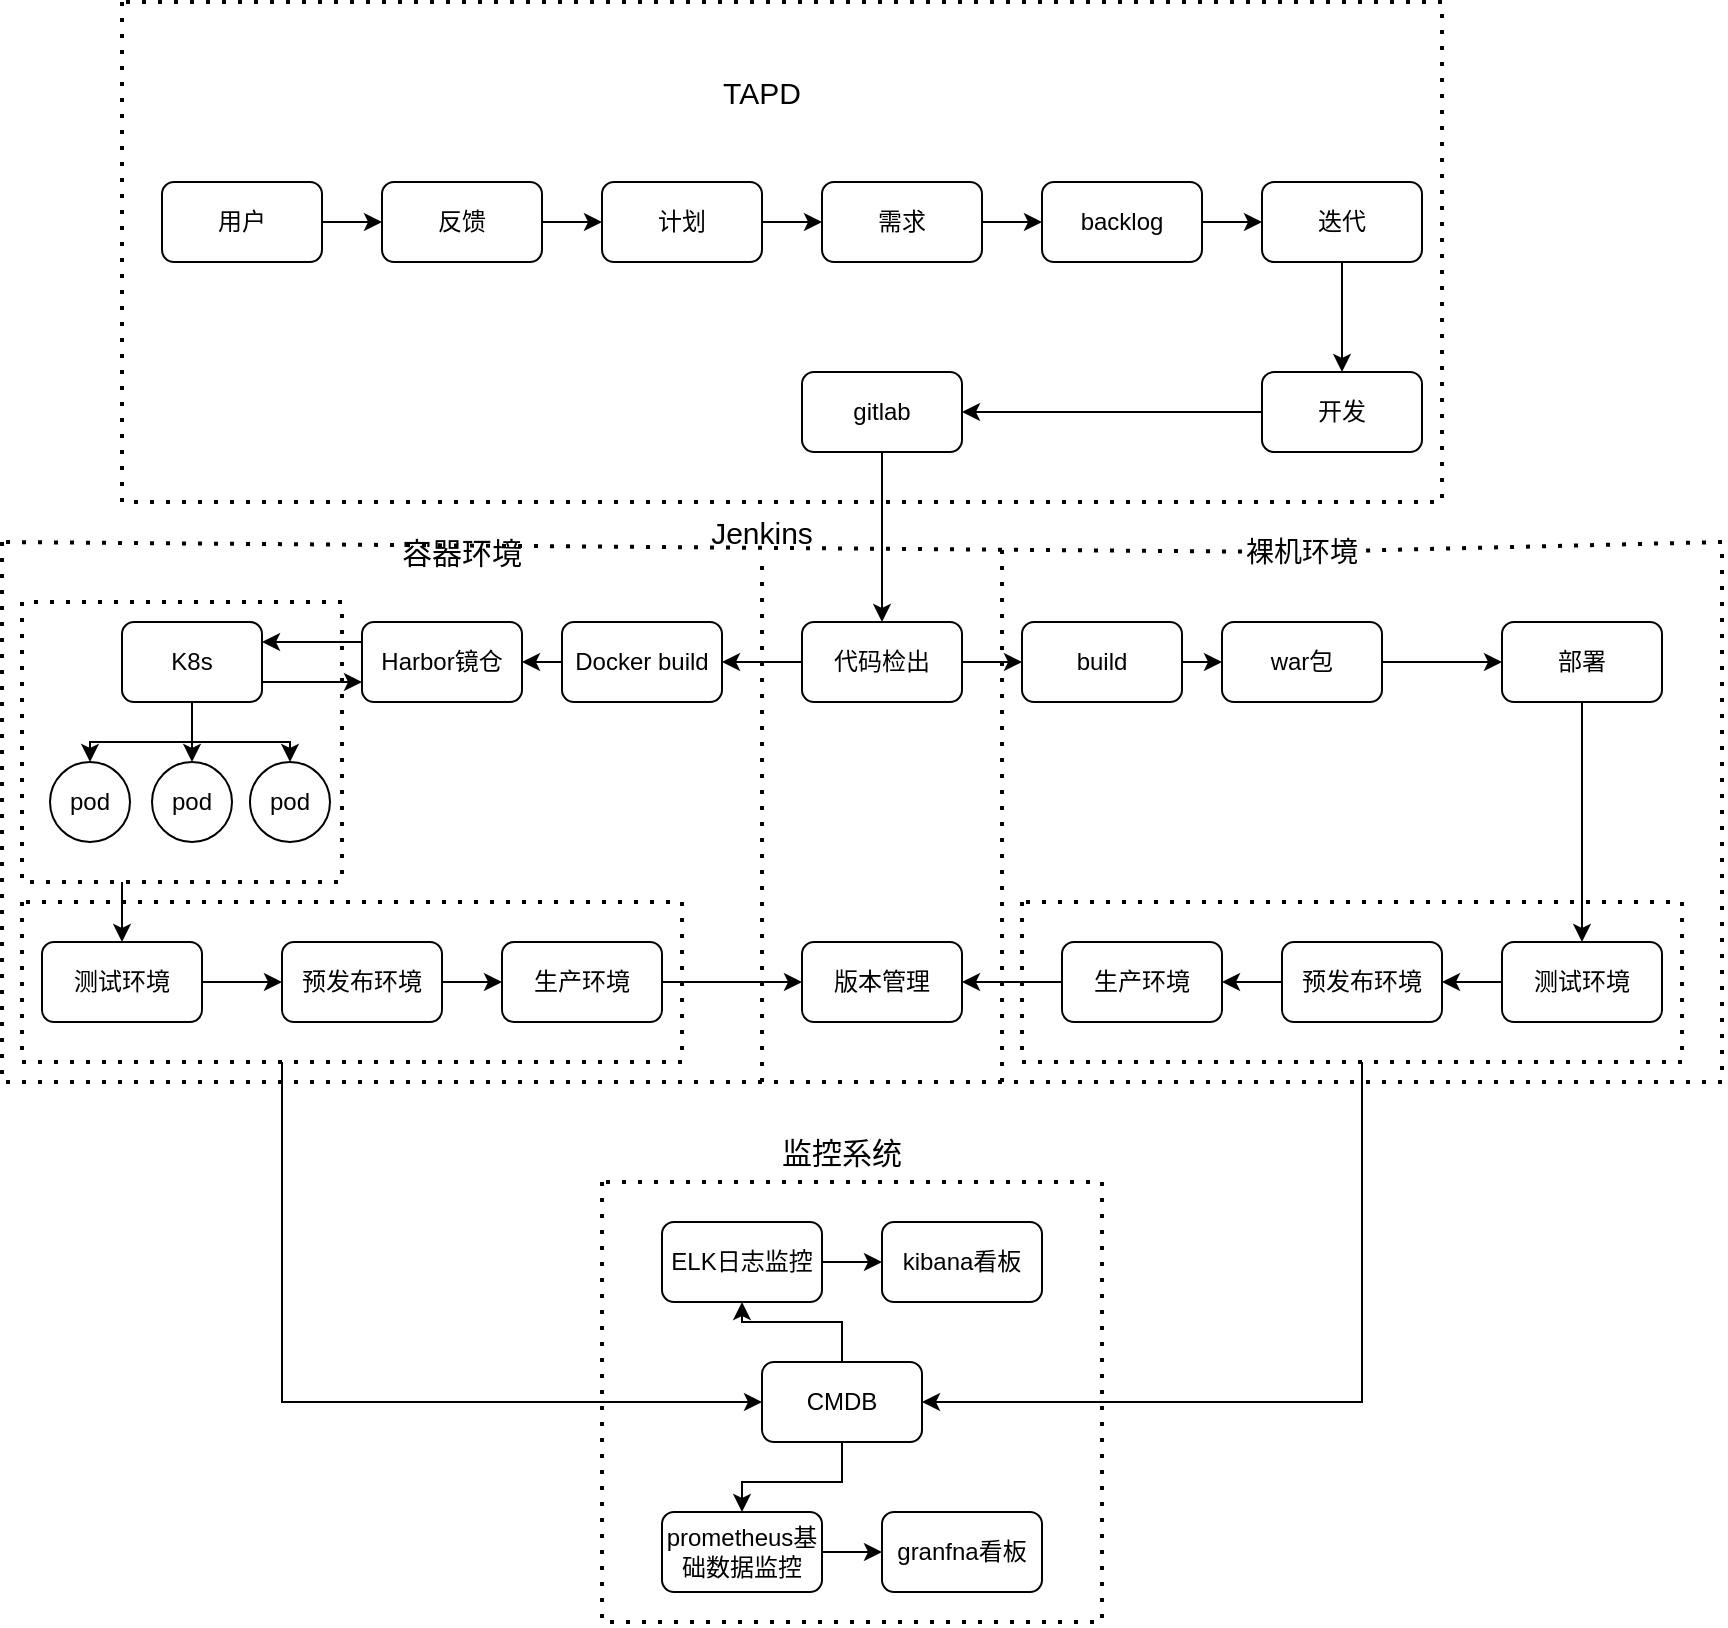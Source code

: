 <mxfile version="15.6.8" type="github">
  <diagram id="ewAgk28_D8-xKCc3fxLr" name="Page-1">
    <mxGraphModel dx="1217" dy="870" grid="1" gridSize="10" guides="1" tooltips="1" connect="1" arrows="1" fold="1" page="1" pageScale="1" pageWidth="827" pageHeight="1169" math="0" shadow="0">
      <root>
        <mxCell id="0" />
        <mxCell id="1" parent="0" />
        <mxCell id="5S8CrPWEdhfOQKya8A3b-28" style="edgeStyle=orthogonalEdgeStyle;rounded=0;orthogonalLoop=1;jettySize=auto;html=1;exitX=1;exitY=0.5;exitDx=0;exitDy=0;" parent="1" source="5S8CrPWEdhfOQKya8A3b-17" target="5S8CrPWEdhfOQKya8A3b-18" edge="1">
          <mxGeometry relative="1" as="geometry" />
        </mxCell>
        <mxCell id="5S8CrPWEdhfOQKya8A3b-17" value="用户" style="rounded=1;whiteSpace=wrap;html=1;" parent="1" vertex="1">
          <mxGeometry x="440" y="220" width="80" height="40" as="geometry" />
        </mxCell>
        <mxCell id="5S8CrPWEdhfOQKya8A3b-29" style="edgeStyle=orthogonalEdgeStyle;rounded=0;orthogonalLoop=1;jettySize=auto;html=1;exitX=1;exitY=0.5;exitDx=0;exitDy=0;entryX=0;entryY=0.5;entryDx=0;entryDy=0;" parent="1" source="5S8CrPWEdhfOQKya8A3b-18" target="5S8CrPWEdhfOQKya8A3b-19" edge="1">
          <mxGeometry relative="1" as="geometry" />
        </mxCell>
        <mxCell id="5S8CrPWEdhfOQKya8A3b-18" value="反馈" style="rounded=1;whiteSpace=wrap;html=1;" parent="1" vertex="1">
          <mxGeometry x="550" y="220" width="80" height="40" as="geometry" />
        </mxCell>
        <mxCell id="5S8CrPWEdhfOQKya8A3b-30" style="edgeStyle=orthogonalEdgeStyle;rounded=0;orthogonalLoop=1;jettySize=auto;html=1;exitX=1;exitY=0.5;exitDx=0;exitDy=0;entryX=0;entryY=0.5;entryDx=0;entryDy=0;" parent="1" source="5S8CrPWEdhfOQKya8A3b-19" target="5S8CrPWEdhfOQKya8A3b-20" edge="1">
          <mxGeometry relative="1" as="geometry" />
        </mxCell>
        <mxCell id="5S8CrPWEdhfOQKya8A3b-19" value="计划" style="rounded=1;whiteSpace=wrap;html=1;" parent="1" vertex="1">
          <mxGeometry x="660" y="220" width="80" height="40" as="geometry" />
        </mxCell>
        <mxCell id="5S8CrPWEdhfOQKya8A3b-31" style="edgeStyle=orthogonalEdgeStyle;rounded=0;orthogonalLoop=1;jettySize=auto;html=1;exitX=1;exitY=0.5;exitDx=0;exitDy=0;entryX=0;entryY=0.5;entryDx=0;entryDy=0;" parent="1" source="5S8CrPWEdhfOQKya8A3b-20" target="5S8CrPWEdhfOQKya8A3b-21" edge="1">
          <mxGeometry relative="1" as="geometry" />
        </mxCell>
        <mxCell id="5S8CrPWEdhfOQKya8A3b-20" value="需求" style="rounded=1;whiteSpace=wrap;html=1;" parent="1" vertex="1">
          <mxGeometry x="770" y="220" width="80" height="40" as="geometry" />
        </mxCell>
        <mxCell id="5S8CrPWEdhfOQKya8A3b-32" style="edgeStyle=orthogonalEdgeStyle;rounded=0;orthogonalLoop=1;jettySize=auto;html=1;exitX=1;exitY=0.5;exitDx=0;exitDy=0;entryX=0;entryY=0.5;entryDx=0;entryDy=0;" parent="1" source="5S8CrPWEdhfOQKya8A3b-21" target="5S8CrPWEdhfOQKya8A3b-22" edge="1">
          <mxGeometry relative="1" as="geometry" />
        </mxCell>
        <mxCell id="5S8CrPWEdhfOQKya8A3b-21" value="backlog" style="rounded=1;whiteSpace=wrap;html=1;" parent="1" vertex="1">
          <mxGeometry x="880" y="220" width="80" height="40" as="geometry" />
        </mxCell>
        <mxCell id="5S8CrPWEdhfOQKya8A3b-27" style="edgeStyle=orthogonalEdgeStyle;rounded=0;orthogonalLoop=1;jettySize=auto;html=1;exitX=0.5;exitY=1;exitDx=0;exitDy=0;entryX=0.5;entryY=0;entryDx=0;entryDy=0;" parent="1" source="5S8CrPWEdhfOQKya8A3b-22" target="5S8CrPWEdhfOQKya8A3b-23" edge="1">
          <mxGeometry relative="1" as="geometry" />
        </mxCell>
        <mxCell id="5S8CrPWEdhfOQKya8A3b-22" value="迭代" style="rounded=1;whiteSpace=wrap;html=1;" parent="1" vertex="1">
          <mxGeometry x="990" y="220" width="80" height="40" as="geometry" />
        </mxCell>
        <mxCell id="5S8CrPWEdhfOQKya8A3b-26" style="edgeStyle=orthogonalEdgeStyle;rounded=0;orthogonalLoop=1;jettySize=auto;html=1;exitX=0;exitY=0.5;exitDx=0;exitDy=0;entryX=1;entryY=0.5;entryDx=0;entryDy=0;" parent="1" source="5S8CrPWEdhfOQKya8A3b-23" target="5S8CrPWEdhfOQKya8A3b-24" edge="1">
          <mxGeometry relative="1" as="geometry" />
        </mxCell>
        <mxCell id="5S8CrPWEdhfOQKya8A3b-23" value="开发" style="rounded=1;whiteSpace=wrap;html=1;" parent="1" vertex="1">
          <mxGeometry x="990" y="315" width="80" height="40" as="geometry" />
        </mxCell>
        <mxCell id="5S8CrPWEdhfOQKya8A3b-40" style="edgeStyle=orthogonalEdgeStyle;rounded=0;orthogonalLoop=1;jettySize=auto;html=1;exitX=0.5;exitY=1;exitDx=0;exitDy=0;entryX=0.5;entryY=0;entryDx=0;entryDy=0;" parent="1" source="5S8CrPWEdhfOQKya8A3b-24" target="5S8CrPWEdhfOQKya8A3b-35" edge="1">
          <mxGeometry relative="1" as="geometry" />
        </mxCell>
        <mxCell id="5S8CrPWEdhfOQKya8A3b-24" value="gitlab" style="rounded=1;whiteSpace=wrap;html=1;" parent="1" vertex="1">
          <mxGeometry x="760" y="315" width="80" height="40" as="geometry" />
        </mxCell>
        <mxCell id="5S8CrPWEdhfOQKya8A3b-33" value="" style="endArrow=none;dashed=1;html=1;dashPattern=1 3;strokeWidth=2;rounded=0;" parent="1" edge="1">
          <mxGeometry width="50" height="50" relative="1" as="geometry">
            <mxPoint x="420" y="130" as="sourcePoint" />
            <mxPoint x="420" y="130" as="targetPoint" />
            <Array as="points">
              <mxPoint x="420" y="380" />
              <mxPoint x="1080" y="380" />
              <mxPoint x="1080" y="130" />
            </Array>
          </mxGeometry>
        </mxCell>
        <mxCell id="5S8CrPWEdhfOQKya8A3b-34" value="&lt;font style=&quot;font-size: 15px&quot;&gt;TAPD&lt;/font&gt;" style="text;html=1;strokeColor=none;fillColor=none;align=center;verticalAlign=middle;whiteSpace=wrap;rounded=0;" parent="1" vertex="1">
          <mxGeometry x="710" y="160" width="60" height="30" as="geometry" />
        </mxCell>
        <mxCell id="_a8eyUMC2ZlrNDKBccpk-2" style="edgeStyle=orthogonalEdgeStyle;rounded=0;orthogonalLoop=1;jettySize=auto;html=1;exitX=0;exitY=0.5;exitDx=0;exitDy=0;entryX=1;entryY=0.5;entryDx=0;entryDy=0;" parent="1" source="5S8CrPWEdhfOQKya8A3b-35" target="_a8eyUMC2ZlrNDKBccpk-1" edge="1">
          <mxGeometry relative="1" as="geometry" />
        </mxCell>
        <mxCell id="_a8eyUMC2ZlrNDKBccpk-22" style="edgeStyle=orthogonalEdgeStyle;rounded=0;orthogonalLoop=1;jettySize=auto;html=1;exitX=1;exitY=0.5;exitDx=0;exitDy=0;entryX=0;entryY=0.5;entryDx=0;entryDy=0;" parent="1" source="5S8CrPWEdhfOQKya8A3b-35" target="_a8eyUMC2ZlrNDKBccpk-15" edge="1">
          <mxGeometry relative="1" as="geometry" />
        </mxCell>
        <mxCell id="5S8CrPWEdhfOQKya8A3b-35" value="代码检出" style="rounded=1;whiteSpace=wrap;html=1;" parent="1" vertex="1">
          <mxGeometry x="760" y="440" width="80" height="40" as="geometry" />
        </mxCell>
        <mxCell id="_a8eyUMC2ZlrNDKBccpk-55" style="edgeStyle=orthogonalEdgeStyle;rounded=0;orthogonalLoop=1;jettySize=auto;html=1;exitX=0;exitY=0.5;exitDx=0;exitDy=0;entryX=1;entryY=0.5;entryDx=0;entryDy=0;fontSize=15;" parent="1" source="5S8CrPWEdhfOQKya8A3b-36" target="_a8eyUMC2ZlrNDKBccpk-51" edge="1">
          <mxGeometry relative="1" as="geometry" />
        </mxCell>
        <mxCell id="5S8CrPWEdhfOQKya8A3b-36" value="生产环境" style="rounded=1;whiteSpace=wrap;html=1;" parent="1" vertex="1">
          <mxGeometry x="890" y="600" width="80" height="40" as="geometry" />
        </mxCell>
        <mxCell id="_a8eyUMC2ZlrNDKBccpk-58" style="edgeStyle=orthogonalEdgeStyle;rounded=0;orthogonalLoop=1;jettySize=auto;html=1;exitX=0;exitY=0.5;exitDx=0;exitDy=0;entryX=1;entryY=0.5;entryDx=0;entryDy=0;fontSize=15;" parent="1" source="5S8CrPWEdhfOQKya8A3b-37" target="5S8CrPWEdhfOQKya8A3b-36" edge="1">
          <mxGeometry relative="1" as="geometry" />
        </mxCell>
        <mxCell id="5S8CrPWEdhfOQKya8A3b-37" value="预发布环境" style="rounded=1;whiteSpace=wrap;html=1;" parent="1" vertex="1">
          <mxGeometry x="1000" y="600" width="80" height="40" as="geometry" />
        </mxCell>
        <mxCell id="_a8eyUMC2ZlrNDKBccpk-57" style="edgeStyle=orthogonalEdgeStyle;rounded=0;orthogonalLoop=1;jettySize=auto;html=1;exitX=0;exitY=0.5;exitDx=0;exitDy=0;entryX=1;entryY=0.5;entryDx=0;entryDy=0;fontSize=15;" parent="1" source="5S8CrPWEdhfOQKya8A3b-38" target="5S8CrPWEdhfOQKya8A3b-37" edge="1">
          <mxGeometry relative="1" as="geometry" />
        </mxCell>
        <mxCell id="5S8CrPWEdhfOQKya8A3b-38" value="&lt;span&gt;测试环境&lt;/span&gt;" style="rounded=1;whiteSpace=wrap;html=1;" parent="1" vertex="1">
          <mxGeometry x="1110" y="600" width="80" height="40" as="geometry" />
        </mxCell>
        <mxCell id="5S8CrPWEdhfOQKya8A3b-39" value="" style="endArrow=none;dashed=1;html=1;dashPattern=1 3;strokeWidth=2;rounded=0;startArrow=none;" parent="1" source="_a8eyUMC2ZlrNDKBccpk-36" edge="1">
          <mxGeometry width="50" height="50" relative="1" as="geometry">
            <mxPoint x="360" y="400" as="sourcePoint" />
            <mxPoint x="360" y="400" as="targetPoint" />
            <Array as="points" />
          </mxGeometry>
        </mxCell>
        <mxCell id="5S8CrPWEdhfOQKya8A3b-49" style="edgeStyle=orthogonalEdgeStyle;rounded=0;orthogonalLoop=1;jettySize=auto;html=1;exitX=1;exitY=0.5;exitDx=0;exitDy=0;entryX=0;entryY=0.5;entryDx=0;entryDy=0;" parent="1" source="5S8CrPWEdhfOQKya8A3b-44" target="5S8CrPWEdhfOQKya8A3b-47" edge="1">
          <mxGeometry relative="1" as="geometry" />
        </mxCell>
        <mxCell id="5S8CrPWEdhfOQKya8A3b-44" value="ELK日志监控" style="rounded=1;whiteSpace=wrap;html=1;" parent="1" vertex="1">
          <mxGeometry x="690" y="740" width="80" height="40" as="geometry" />
        </mxCell>
        <mxCell id="5S8CrPWEdhfOQKya8A3b-50" style="edgeStyle=orthogonalEdgeStyle;rounded=0;orthogonalLoop=1;jettySize=auto;html=1;exitX=1;exitY=0.5;exitDx=0;exitDy=0;entryX=0;entryY=0.5;entryDx=0;entryDy=0;" parent="1" source="5S8CrPWEdhfOQKya8A3b-45" target="5S8CrPWEdhfOQKya8A3b-46" edge="1">
          <mxGeometry relative="1" as="geometry" />
        </mxCell>
        <mxCell id="5S8CrPWEdhfOQKya8A3b-45" value="prometheus基础数据监控" style="rounded=1;whiteSpace=wrap;html=1;" parent="1" vertex="1">
          <mxGeometry x="690" y="885" width="80" height="40" as="geometry" />
        </mxCell>
        <mxCell id="5S8CrPWEdhfOQKya8A3b-46" value="granfna看板" style="rounded=1;whiteSpace=wrap;html=1;" parent="1" vertex="1">
          <mxGeometry x="800" y="885" width="80" height="40" as="geometry" />
        </mxCell>
        <mxCell id="5S8CrPWEdhfOQKya8A3b-47" value="kibana看板" style="rounded=1;whiteSpace=wrap;html=1;" parent="1" vertex="1">
          <mxGeometry x="800" y="740" width="80" height="40" as="geometry" />
        </mxCell>
        <mxCell id="5S8CrPWEdhfOQKya8A3b-52" style="edgeStyle=orthogonalEdgeStyle;rounded=0;orthogonalLoop=1;jettySize=auto;html=1;exitX=0.5;exitY=1;exitDx=0;exitDy=0;entryX=0.5;entryY=0;entryDx=0;entryDy=0;" parent="1" source="5S8CrPWEdhfOQKya8A3b-51" target="5S8CrPWEdhfOQKya8A3b-45" edge="1">
          <mxGeometry relative="1" as="geometry" />
        </mxCell>
        <mxCell id="5S8CrPWEdhfOQKya8A3b-53" style="edgeStyle=orthogonalEdgeStyle;rounded=0;orthogonalLoop=1;jettySize=auto;html=1;exitX=0.5;exitY=0;exitDx=0;exitDy=0;entryX=0.5;entryY=1;entryDx=0;entryDy=0;" parent="1" source="5S8CrPWEdhfOQKya8A3b-51" target="5S8CrPWEdhfOQKya8A3b-44" edge="1">
          <mxGeometry relative="1" as="geometry" />
        </mxCell>
        <mxCell id="5S8CrPWEdhfOQKya8A3b-51" value="CMDB" style="rounded=1;whiteSpace=wrap;html=1;" parent="1" vertex="1">
          <mxGeometry x="740" y="810" width="80" height="40" as="geometry" />
        </mxCell>
        <mxCell id="5S8CrPWEdhfOQKya8A3b-54" value="" style="endArrow=none;dashed=1;html=1;dashPattern=1 3;strokeWidth=2;rounded=0;" parent="1" edge="1">
          <mxGeometry width="50" height="50" relative="1" as="geometry">
            <mxPoint x="660" y="720" as="sourcePoint" />
            <mxPoint x="660" y="720" as="targetPoint" />
            <Array as="points">
              <mxPoint x="660" y="940" />
              <mxPoint x="910" y="940" />
              <mxPoint x="910" y="720" />
            </Array>
          </mxGeometry>
        </mxCell>
        <mxCell id="_a8eyUMC2ZlrNDKBccpk-4" style="edgeStyle=orthogonalEdgeStyle;rounded=0;orthogonalLoop=1;jettySize=auto;html=1;exitX=0;exitY=0.5;exitDx=0;exitDy=0;entryX=1;entryY=0.5;entryDx=0;entryDy=0;" parent="1" source="_a8eyUMC2ZlrNDKBccpk-1" target="_a8eyUMC2ZlrNDKBccpk-3" edge="1">
          <mxGeometry relative="1" as="geometry" />
        </mxCell>
        <mxCell id="_a8eyUMC2ZlrNDKBccpk-1" value="Docker build" style="rounded=1;whiteSpace=wrap;html=1;" parent="1" vertex="1">
          <mxGeometry x="640" y="440" width="80" height="40" as="geometry" />
        </mxCell>
        <mxCell id="_a8eyUMC2ZlrNDKBccpk-5" style="edgeStyle=orthogonalEdgeStyle;rounded=0;orthogonalLoop=1;jettySize=auto;html=1;exitX=0;exitY=0.25;exitDx=0;exitDy=0;" parent="1" source="_a8eyUMC2ZlrNDKBccpk-3" edge="1">
          <mxGeometry relative="1" as="geometry">
            <mxPoint x="490" y="450" as="targetPoint" />
            <mxPoint x="530" y="450" as="sourcePoint" />
          </mxGeometry>
        </mxCell>
        <mxCell id="_a8eyUMC2ZlrNDKBccpk-3" value="Harbor镜仓" style="rounded=1;whiteSpace=wrap;html=1;" parent="1" vertex="1">
          <mxGeometry x="540" y="440" width="80" height="40" as="geometry" />
        </mxCell>
        <mxCell id="_a8eyUMC2ZlrNDKBccpk-7" style="edgeStyle=orthogonalEdgeStyle;rounded=0;orthogonalLoop=1;jettySize=auto;html=1;exitX=1;exitY=0.75;exitDx=0;exitDy=0;entryX=0;entryY=0.75;entryDx=0;entryDy=0;" parent="1" source="_a8eyUMC2ZlrNDKBccpk-6" target="_a8eyUMC2ZlrNDKBccpk-3" edge="1">
          <mxGeometry relative="1" as="geometry">
            <mxPoint x="530" y="470" as="targetPoint" />
          </mxGeometry>
        </mxCell>
        <mxCell id="_a8eyUMC2ZlrNDKBccpk-12" style="edgeStyle=orthogonalEdgeStyle;rounded=0;orthogonalLoop=1;jettySize=auto;html=1;exitX=0.5;exitY=1;exitDx=0;exitDy=0;entryX=0.5;entryY=0;entryDx=0;entryDy=0;" parent="1" source="_a8eyUMC2ZlrNDKBccpk-6" target="_a8eyUMC2ZlrNDKBccpk-8" edge="1">
          <mxGeometry relative="1" as="geometry" />
        </mxCell>
        <mxCell id="_a8eyUMC2ZlrNDKBccpk-13" style="edgeStyle=orthogonalEdgeStyle;rounded=0;orthogonalLoop=1;jettySize=auto;html=1;exitX=0.5;exitY=1;exitDx=0;exitDy=0;entryX=0.5;entryY=0;entryDx=0;entryDy=0;" parent="1" source="_a8eyUMC2ZlrNDKBccpk-6" target="_a8eyUMC2ZlrNDKBccpk-10" edge="1">
          <mxGeometry relative="1" as="geometry" />
        </mxCell>
        <mxCell id="_a8eyUMC2ZlrNDKBccpk-14" style="edgeStyle=orthogonalEdgeStyle;rounded=0;orthogonalLoop=1;jettySize=auto;html=1;exitX=0.5;exitY=1;exitDx=0;exitDy=0;entryX=0.5;entryY=0;entryDx=0;entryDy=0;" parent="1" source="_a8eyUMC2ZlrNDKBccpk-6" target="_a8eyUMC2ZlrNDKBccpk-11" edge="1">
          <mxGeometry relative="1" as="geometry" />
        </mxCell>
        <mxCell id="_a8eyUMC2ZlrNDKBccpk-6" value="K8s" style="rounded=1;whiteSpace=wrap;html=1;" parent="1" vertex="1">
          <mxGeometry x="420" y="440" width="70" height="40" as="geometry" />
        </mxCell>
        <mxCell id="_a8eyUMC2ZlrNDKBccpk-8" value="pod" style="ellipse;whiteSpace=wrap;html=1;aspect=fixed;" parent="1" vertex="1">
          <mxGeometry x="435" y="510" width="40" height="40" as="geometry" />
        </mxCell>
        <mxCell id="_a8eyUMC2ZlrNDKBccpk-10" value="pod" style="ellipse;whiteSpace=wrap;html=1;aspect=fixed;" parent="1" vertex="1">
          <mxGeometry x="384" y="510" width="40" height="40" as="geometry" />
        </mxCell>
        <mxCell id="_a8eyUMC2ZlrNDKBccpk-11" value="pod" style="ellipse;whiteSpace=wrap;html=1;aspect=fixed;" parent="1" vertex="1">
          <mxGeometry x="484" y="510" width="40" height="40" as="geometry" />
        </mxCell>
        <mxCell id="_a8eyUMC2ZlrNDKBccpk-23" style="edgeStyle=orthogonalEdgeStyle;rounded=0;orthogonalLoop=1;jettySize=auto;html=1;exitX=1;exitY=0.5;exitDx=0;exitDy=0;entryX=0;entryY=0.5;entryDx=0;entryDy=0;" parent="1" source="_a8eyUMC2ZlrNDKBccpk-15" target="_a8eyUMC2ZlrNDKBccpk-16" edge="1">
          <mxGeometry relative="1" as="geometry" />
        </mxCell>
        <mxCell id="_a8eyUMC2ZlrNDKBccpk-15" value="build" style="rounded=1;whiteSpace=wrap;html=1;" parent="1" vertex="1">
          <mxGeometry x="870" y="440" width="80" height="40" as="geometry" />
        </mxCell>
        <mxCell id="_a8eyUMC2ZlrNDKBccpk-24" style="edgeStyle=orthogonalEdgeStyle;rounded=0;orthogonalLoop=1;jettySize=auto;html=1;exitX=1;exitY=0.5;exitDx=0;exitDy=0;entryX=0;entryY=0.5;entryDx=0;entryDy=0;" parent="1" source="_a8eyUMC2ZlrNDKBccpk-16" target="_a8eyUMC2ZlrNDKBccpk-17" edge="1">
          <mxGeometry relative="1" as="geometry" />
        </mxCell>
        <mxCell id="_a8eyUMC2ZlrNDKBccpk-16" value="war包" style="rounded=1;whiteSpace=wrap;html=1;" parent="1" vertex="1">
          <mxGeometry x="970" y="440" width="80" height="40" as="geometry" />
        </mxCell>
        <mxCell id="_a8eyUMC2ZlrNDKBccpk-56" style="edgeStyle=orthogonalEdgeStyle;rounded=0;orthogonalLoop=1;jettySize=auto;html=1;exitX=0.5;exitY=1;exitDx=0;exitDy=0;fontSize=15;" parent="1" source="_a8eyUMC2ZlrNDKBccpk-17" target="5S8CrPWEdhfOQKya8A3b-38" edge="1">
          <mxGeometry relative="1" as="geometry" />
        </mxCell>
        <mxCell id="_a8eyUMC2ZlrNDKBccpk-17" value="部署" style="rounded=1;whiteSpace=wrap;html=1;" parent="1" vertex="1">
          <mxGeometry x="1110" y="440" width="80" height="40" as="geometry" />
        </mxCell>
        <mxCell id="_a8eyUMC2ZlrNDKBccpk-18" value="&lt;font style=&quot;font-size: 15px&quot;&gt;Jenkins&lt;/font&gt;" style="text;html=1;strokeColor=none;fillColor=none;align=center;verticalAlign=middle;whiteSpace=wrap;rounded=0;" parent="1" vertex="1">
          <mxGeometry x="710" y="380" width="60" height="30" as="geometry" />
        </mxCell>
        <mxCell id="_a8eyUMC2ZlrNDKBccpk-45" style="edgeStyle=orthogonalEdgeStyle;rounded=0;orthogonalLoop=1;jettySize=auto;html=1;exitX=1;exitY=0.5;exitDx=0;exitDy=0;entryX=0;entryY=0.5;entryDx=0;entryDy=0;fontSize=15;" parent="1" source="_a8eyUMC2ZlrNDKBccpk-19" target="_a8eyUMC2ZlrNDKBccpk-20" edge="1">
          <mxGeometry relative="1" as="geometry" />
        </mxCell>
        <mxCell id="_a8eyUMC2ZlrNDKBccpk-19" value="测试环境" style="rounded=1;whiteSpace=wrap;html=1;" parent="1" vertex="1">
          <mxGeometry x="380" y="600" width="80" height="40" as="geometry" />
        </mxCell>
        <mxCell id="_a8eyUMC2ZlrNDKBccpk-46" style="edgeStyle=orthogonalEdgeStyle;rounded=0;orthogonalLoop=1;jettySize=auto;html=1;exitX=1;exitY=0.5;exitDx=0;exitDy=0;entryX=0;entryY=0.5;entryDx=0;entryDy=0;fontSize=15;" parent="1" source="_a8eyUMC2ZlrNDKBccpk-20" target="_a8eyUMC2ZlrNDKBccpk-21" edge="1">
          <mxGeometry relative="1" as="geometry" />
        </mxCell>
        <mxCell id="_a8eyUMC2ZlrNDKBccpk-20" value="预发布环境" style="rounded=1;whiteSpace=wrap;html=1;" parent="1" vertex="1">
          <mxGeometry x="500" y="600" width="80" height="40" as="geometry" />
        </mxCell>
        <mxCell id="_a8eyUMC2ZlrNDKBccpk-54" style="edgeStyle=orthogonalEdgeStyle;rounded=0;orthogonalLoop=1;jettySize=auto;html=1;exitX=1;exitY=0.5;exitDx=0;exitDy=0;fontSize=15;" parent="1" source="_a8eyUMC2ZlrNDKBccpk-21" target="_a8eyUMC2ZlrNDKBccpk-51" edge="1">
          <mxGeometry relative="1" as="geometry" />
        </mxCell>
        <mxCell id="_a8eyUMC2ZlrNDKBccpk-21" value="生产环境" style="rounded=1;whiteSpace=wrap;html=1;" parent="1" vertex="1">
          <mxGeometry x="610" y="600" width="80" height="40" as="geometry" />
        </mxCell>
        <mxCell id="_a8eyUMC2ZlrNDKBccpk-28" value="" style="endArrow=none;dashed=1;html=1;dashPattern=1 3;strokeWidth=2;rounded=0;" parent="1" edge="1">
          <mxGeometry width="50" height="50" relative="1" as="geometry">
            <mxPoint x="370" y="430" as="sourcePoint" />
            <mxPoint x="370" y="430" as="targetPoint" />
            <Array as="points">
              <mxPoint x="370" y="570" />
              <mxPoint x="530" y="570" />
              <mxPoint x="530" y="430" />
            </Array>
          </mxGeometry>
        </mxCell>
        <mxCell id="_a8eyUMC2ZlrNDKBccpk-33" value="" style="endArrow=none;dashed=1;html=1;dashPattern=1 3;strokeWidth=2;rounded=0;" parent="1" target="_a8eyUMC2ZlrNDKBccpk-18" edge="1">
          <mxGeometry width="50" height="50" relative="1" as="geometry">
            <mxPoint x="740" y="670" as="sourcePoint" />
            <mxPoint x="730" y="600" as="targetPoint" />
            <Array as="points">
              <mxPoint x="740" y="610" />
            </Array>
          </mxGeometry>
        </mxCell>
        <mxCell id="_a8eyUMC2ZlrNDKBccpk-34" value="" style="endArrow=none;dashed=1;html=1;dashPattern=1 3;strokeWidth=2;rounded=0;" parent="1" edge="1">
          <mxGeometry width="50" height="50" relative="1" as="geometry">
            <mxPoint x="860" y="670" as="sourcePoint" />
            <mxPoint x="860" y="400" as="targetPoint" />
          </mxGeometry>
        </mxCell>
        <mxCell id="_a8eyUMC2ZlrNDKBccpk-35" value="&lt;font style=&quot;font-size: 15px&quot;&gt;容器环境&lt;/font&gt;" style="text;html=1;strokeColor=none;fillColor=none;align=center;verticalAlign=middle;whiteSpace=wrap;rounded=0;" parent="1" vertex="1">
          <mxGeometry x="540" y="380" width="100" height="50" as="geometry" />
        </mxCell>
        <mxCell id="_a8eyUMC2ZlrNDKBccpk-36" value="&lt;font style=&quot;font-size: 14px&quot;&gt;裸机环境&lt;/font&gt;" style="text;html=1;strokeColor=none;fillColor=none;align=center;verticalAlign=middle;whiteSpace=wrap;rounded=0;" parent="1" vertex="1">
          <mxGeometry x="980" y="390" width="60" height="30" as="geometry" />
        </mxCell>
        <mxCell id="_a8eyUMC2ZlrNDKBccpk-37" value="" style="endArrow=none;dashed=1;html=1;dashPattern=1 3;strokeWidth=2;rounded=0;" parent="1" target="_a8eyUMC2ZlrNDKBccpk-36" edge="1">
          <mxGeometry width="50" height="50" relative="1" as="geometry">
            <mxPoint x="360" y="400" as="sourcePoint" />
            <mxPoint x="360" y="400" as="targetPoint" />
            <Array as="points">
              <mxPoint x="360" y="670" />
              <mxPoint x="1220" y="670" />
              <mxPoint x="1220" y="400" />
            </Array>
          </mxGeometry>
        </mxCell>
        <mxCell id="_a8eyUMC2ZlrNDKBccpk-38" value="" style="endArrow=none;dashed=1;html=1;dashPattern=1 3;strokeWidth=2;rounded=0;" parent="1" edge="1">
          <mxGeometry width="50" height="50" relative="1" as="geometry">
            <mxPoint x="870" y="580" as="sourcePoint" />
            <mxPoint x="870" y="580" as="targetPoint" />
            <Array as="points">
              <mxPoint x="870" y="660" />
              <mxPoint x="1200" y="660" />
              <mxPoint x="1200" y="580" />
            </Array>
          </mxGeometry>
        </mxCell>
        <mxCell id="_a8eyUMC2ZlrNDKBccpk-40" value="" style="endArrow=classic;html=1;rounded=0;fontSize=15;entryX=0;entryY=0.5;entryDx=0;entryDy=0;" parent="1" target="5S8CrPWEdhfOQKya8A3b-51" edge="1">
          <mxGeometry width="50" height="50" relative="1" as="geometry">
            <mxPoint x="500" y="660" as="sourcePoint" />
            <mxPoint x="730" y="720" as="targetPoint" />
            <Array as="points">
              <mxPoint x="500" y="830" />
            </Array>
          </mxGeometry>
        </mxCell>
        <mxCell id="_a8eyUMC2ZlrNDKBccpk-41" value="" style="endArrow=classic;html=1;rounded=0;fontSize=15;entryX=1;entryY=0.5;entryDx=0;entryDy=0;" parent="1" target="5S8CrPWEdhfOQKya8A3b-51" edge="1">
          <mxGeometry width="50" height="50" relative="1" as="geometry">
            <mxPoint x="1040" y="660" as="sourcePoint" />
            <mxPoint x="750" y="840" as="targetPoint" />
            <Array as="points">
              <mxPoint x="1040" y="830" />
            </Array>
          </mxGeometry>
        </mxCell>
        <mxCell id="_a8eyUMC2ZlrNDKBccpk-42" value="监控系统" style="text;html=1;strokeColor=none;fillColor=none;align=center;verticalAlign=middle;whiteSpace=wrap;rounded=0;fontSize=15;" parent="1" vertex="1">
          <mxGeometry x="740" y="690" width="80" height="30" as="geometry" />
        </mxCell>
        <mxCell id="_a8eyUMC2ZlrNDKBccpk-44" value="" style="endArrow=classic;html=1;rounded=0;fontSize=15;entryX=0.5;entryY=0;entryDx=0;entryDy=0;" parent="1" target="_a8eyUMC2ZlrNDKBccpk-19" edge="1">
          <mxGeometry width="50" height="50" relative="1" as="geometry">
            <mxPoint x="420" y="570" as="sourcePoint" />
            <mxPoint x="780" y="550" as="targetPoint" />
          </mxGeometry>
        </mxCell>
        <mxCell id="_a8eyUMC2ZlrNDKBccpk-50" value="" style="endArrow=none;dashed=1;html=1;dashPattern=1 3;strokeWidth=2;rounded=0;" parent="1" edge="1">
          <mxGeometry width="50" height="50" relative="1" as="geometry">
            <mxPoint x="370" y="580" as="sourcePoint" />
            <mxPoint x="370" y="580" as="targetPoint" />
            <Array as="points">
              <mxPoint x="370" y="660" />
              <mxPoint x="700" y="660" />
              <mxPoint x="700" y="580" />
            </Array>
          </mxGeometry>
        </mxCell>
        <mxCell id="_a8eyUMC2ZlrNDKBccpk-51" value="版本管理" style="rounded=1;whiteSpace=wrap;html=1;" parent="1" vertex="1">
          <mxGeometry x="760" y="600" width="80" height="40" as="geometry" />
        </mxCell>
      </root>
    </mxGraphModel>
  </diagram>
</mxfile>

